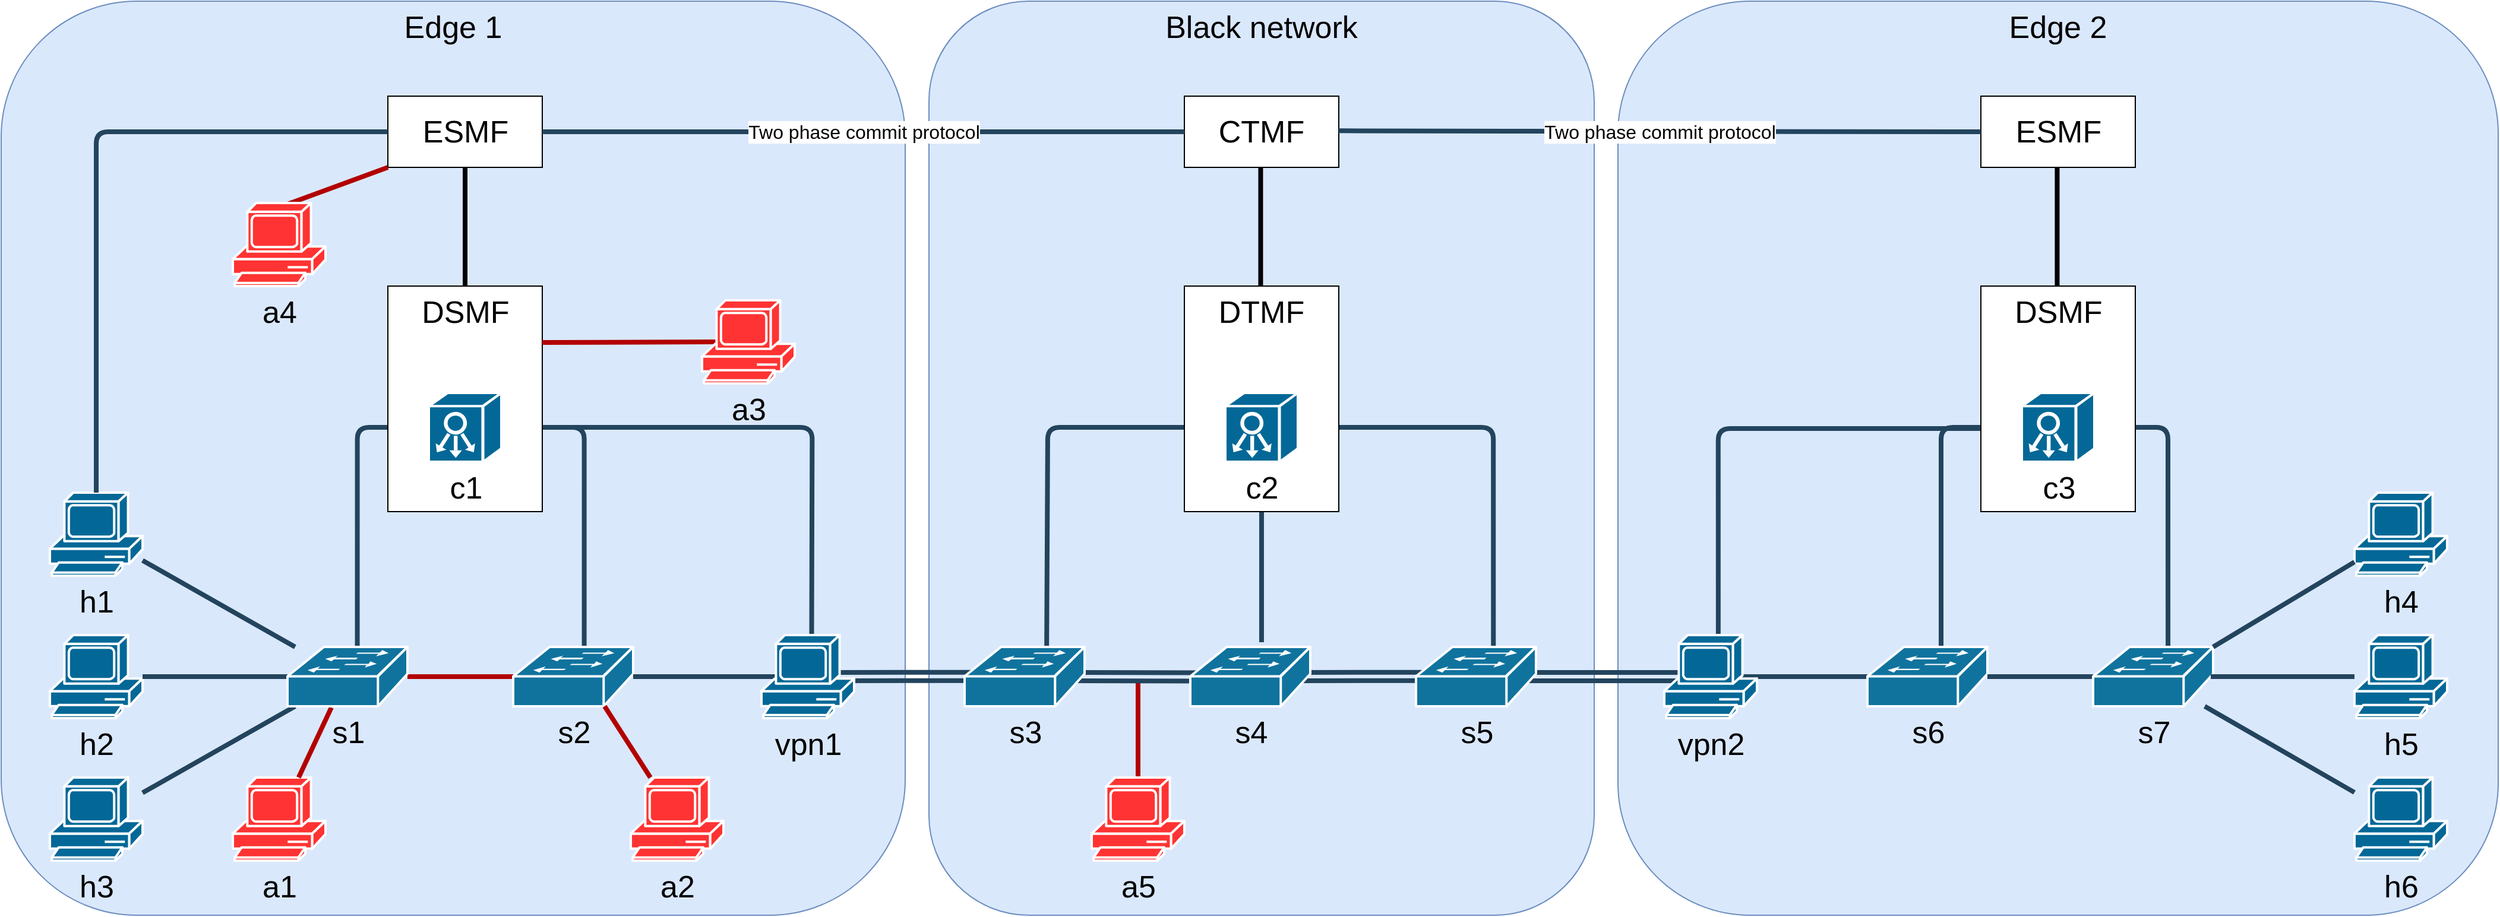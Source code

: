 <mxfile version="20.5.3" type="embed"><diagram id="6a731a19-8d31-9384-78a2-239565b7b9f0" name="Page-1"><mxGraphModel dx="2380" dy="1530" grid="1" gridSize="10" guides="1" tooltips="1" connect="1" arrows="1" fold="1" page="1" pageScale="1" pageWidth="827" pageHeight="1169" background="none" math="0" shadow="0"><root><mxCell id="0"/><mxCell id="1" parent="0"/><mxCell id="eoMGSKBOUgeIE6Lk5qr4-2287" value="Edge 2" style="rounded=1;whiteSpace=wrap;html=1;fillColor=#dae8fc;strokeColor=#6c8ebf;fontSize=26;verticalAlign=top;" parent="1" vertex="1"><mxGeometry x="1541" y="180" width="741" height="770" as="geometry"/></mxCell><mxCell id="VIIdwyrcARPIxDZz3K_W-2183" style="edgeStyle=orthogonalEdgeStyle;rounded=0;orthogonalLoop=1;jettySize=auto;html=1;exitX=0.5;exitY=0;exitDx=0;exitDy=0;exitPerimeter=0;entryX=0.5;entryY=1;entryDx=0;entryDy=0;endArrow=none;endFill=0;strokeWidth=4;" parent="1" edge="1"><mxGeometry relative="1" as="geometry"><mxPoint x="1910.73" y="510" as="sourcePoint"/><mxPoint x="1910.73" y="320" as="targetPoint"/></mxGeometry></mxCell><mxCell id="eoMGSKBOUgeIE6Lk5qr4-2299" style="edgeStyle=orthogonalEdgeStyle;rounded=1;html=1;strokeColor=#23445D;endArrow=none;endFill=0;strokeWidth=4;exitX=0.624;exitY=-0.006;exitDx=0;exitDy=0;exitPerimeter=0;" parent="1" source="eoMGSKBOUgeIE6Lk5qr4-2272" target="VIIdwyrcARPIxDZz3K_W-2173" edge="1"><mxGeometry relative="1" as="geometry"><mxPoint x="891" y="839" as="sourcePoint"/><mxPoint x="802" y="839" as="targetPoint"/><Array as="points"><mxPoint x="2004" y="539"/></Array></mxGeometry></mxCell><mxCell id="eoMGSKBOUgeIE6Lk5qr4-2298" style="edgeStyle=orthogonalEdgeStyle;rounded=1;html=1;strokeColor=#23445D;endArrow=none;endFill=0;strokeWidth=4;exitX=0.614;exitY=0.007;exitDx=0;exitDy=0;exitPerimeter=0;" parent="1" source="eoMGSKBOUgeIE6Lk5qr4-2270" target="VIIdwyrcARPIxDZz3K_W-2173" edge="1"><mxGeometry relative="1" as="geometry"><mxPoint x="1700" y="1022" as="sourcePoint"/><mxPoint x="1262" y="1021" as="targetPoint"/><Array as="points"><mxPoint x="1813" y="539"/></Array></mxGeometry></mxCell><mxCell id="eoMGSKBOUgeIE6Lk5qr4-2297" style="edgeStyle=orthogonalEdgeStyle;rounded=1;html=1;strokeColor=#23445D;endArrow=none;endFill=0;strokeWidth=4;exitX=0.638;exitY=-0.02;exitDx=0;exitDy=0;exitPerimeter=0;entryX=0;entryY=0.5;entryDx=0;entryDy=0;entryPerimeter=0;" parent="1" target="VIIdwyrcARPIxDZz3K_W-2173" edge="1"><mxGeometry relative="1" as="geometry"><mxPoint x="1625.438" y="723" as="sourcePoint"/><mxPoint x="1262" y="1021" as="targetPoint"/><Array as="points"><mxPoint x="1625" y="540"/></Array></mxGeometry></mxCell><mxCell id="2179" value="&lt;font style=&quot;font-size: 26px;&quot;&gt;DSMF&lt;/font&gt;" style="rounded=0;whiteSpace=wrap;html=1;verticalAlign=top;" parent="1" vertex="1"><mxGeometry x="1846.5" y="420" width="130" height="190" as="geometry"/></mxCell><mxCell id="eoMGSKBOUgeIE6Lk5qr4-2288" value="Black network" style="rounded=1;whiteSpace=wrap;html=1;fillColor=#dae8fc;strokeColor=#6c8ebf;fontSize=26;verticalAlign=top;" parent="1" vertex="1"><mxGeometry x="961" y="180" width="560" height="770" as="geometry"/></mxCell><mxCell id="eoMGSKBOUgeIE6Lk5qr4-2296" style="edgeStyle=orthogonalEdgeStyle;rounded=1;html=1;strokeColor=#23445D;endArrow=none;endFill=0;strokeWidth=4;entryX=0.594;entryY=-0.08;entryDx=0;entryDy=0;entryPerimeter=0;" parent="1" target="eoMGSKBOUgeIE6Lk5qr4-2264" edge="1"><mxGeometry relative="1" as="geometry"><mxPoint x="1241" y="600" as="sourcePoint"/><mxPoint x="1272" y="720" as="targetPoint"/><Array as="points"><mxPoint x="1241" y="650"/><mxPoint x="1241" y="650"/></Array></mxGeometry></mxCell><mxCell id="eoMGSKBOUgeIE6Lk5qr4-2295" style="edgeStyle=orthogonalEdgeStyle;rounded=1;html=1;strokeColor=#23445D;endArrow=none;endFill=0;strokeWidth=4;exitX=1;exitY=0.5;exitDx=0;exitDy=0;exitPerimeter=0;entryX=0.645;entryY=0.009;entryDx=0;entryDy=0;entryPerimeter=0;" parent="1" source="VIIdwyrcARPIxDZz3K_W-2172" target="eoMGSKBOUgeIE6Lk5qr4-2266" edge="1"><mxGeometry relative="1" as="geometry"><mxPoint x="1262" y="1021" as="sourcePoint"/><mxPoint x="762" y="799" as="targetPoint"/></mxGeometry></mxCell><mxCell id="eoMGSKBOUgeIE6Lk5qr4-2294" style="edgeStyle=orthogonalEdgeStyle;rounded=1;html=1;strokeColor=#23445D;endArrow=none;endFill=0;strokeWidth=4;entryX=0;entryY=0.5;entryDx=0;entryDy=0;entryPerimeter=0;exitX=0.684;exitY=0.019;exitDx=0;exitDy=0;exitPerimeter=0;" parent="1" source="eoMGSKBOUgeIE6Lk5qr4-2262" target="VIIdwyrcARPIxDZz3K_W-2172" edge="1"><mxGeometry relative="1" as="geometry"><mxPoint x="1061" y="720" as="sourcePoint"/><mxPoint x="752" y="789" as="targetPoint"/><Array as="points"><mxPoint x="1060" y="720"/><mxPoint x="1061" y="720"/><mxPoint x="1061" y="539"/></Array></mxGeometry></mxCell><mxCell id="VIIdwyrcARPIxDZz3K_W-2182" style="edgeStyle=orthogonalEdgeStyle;rounded=0;orthogonalLoop=1;jettySize=auto;html=1;exitX=0.5;exitY=0;exitDx=0;exitDy=0;exitPerimeter=0;entryX=0.5;entryY=1;entryDx=0;entryDy=0;endArrow=none;endFill=0;strokeWidth=4;" parent="1" edge="1"><mxGeometry relative="1" as="geometry"><mxPoint x="1240.23" y="510" as="sourcePoint"/><mxPoint x="1240.23" y="320" as="targetPoint"/></mxGeometry></mxCell><mxCell id="2178" value="&lt;font style=&quot;font-size: 26px;&quot;&gt;DTMF&lt;/font&gt;" style="rounded=0;whiteSpace=wrap;html=1;verticalAlign=top;" parent="1" vertex="1"><mxGeometry x="1176" y="420" width="130" height="190" as="geometry"/></mxCell><mxCell id="eoMGSKBOUgeIE6Lk5qr4-2286" value="&lt;font style=&quot;font-size: 26px;&quot;&gt;Edge 1&lt;br&gt;&lt;/font&gt;" style="rounded=1;whiteSpace=wrap;html=1;fillColor=#dae8fc;strokeColor=#6c8ebf;verticalAlign=top;" parent="1" vertex="1"><mxGeometry x="180" y="180" width="761" height="770" as="geometry"/></mxCell><mxCell id="eoMGSKBOUgeIE6Lk5qr4-2292" style="edgeStyle=orthogonalEdgeStyle;rounded=1;html=1;strokeColor=#23445D;endArrow=none;endFill=0;strokeWidth=4;exitX=0.592;exitY=0.056;exitDx=0;exitDy=0;exitPerimeter=0;entryX=1;entryY=0.5;entryDx=0;entryDy=0;entryPerimeter=0;" parent="1" source="eoMGSKBOUgeIE6Lk5qr4-2258" target="VIIdwyrcARPIxDZz3K_W-2174" edge="1"><mxGeometry relative="1" as="geometry"><mxPoint x="821" y="769" as="sourcePoint"/><mxPoint x="732" y="769" as="targetPoint"/><Array as="points"><mxPoint x="671" y="539"/></Array></mxGeometry></mxCell><mxCell id="eoMGSKBOUgeIE6Lk5qr4-2293" style="edgeStyle=orthogonalEdgeStyle;rounded=1;html=1;strokeColor=#23445D;endArrow=none;endFill=0;strokeWidth=4;entryX=0.606;entryY=0.075;entryDx=0;entryDy=0;entryPerimeter=0;exitX=1;exitY=0.5;exitDx=0;exitDy=0;exitPerimeter=0;" parent="1" source="VIIdwyrcARPIxDZz3K_W-2174" edge="1"><mxGeometry relative="1" as="geometry"><mxPoint x="831" y="779" as="sourcePoint"/><mxPoint x="862.206" y="727.75" as="targetPoint"/></mxGeometry></mxCell><mxCell id="eoMGSKBOUgeIE6Lk5qr4-2291" style="edgeStyle=orthogonalEdgeStyle;rounded=1;html=1;strokeColor=#23445D;endArrow=none;endFill=0;strokeWidth=4;exitX=0;exitY=0.5;exitDx=0;exitDy=0;exitPerimeter=0;entryX=0.582;entryY=0.05;entryDx=0;entryDy=0;entryPerimeter=0;" parent="1" source="VIIdwyrcARPIxDZz3K_W-2174" target="2114" edge="1"><mxGeometry relative="1" as="geometry"><mxPoint x="760" y="982" as="sourcePoint"/><mxPoint x="671" y="982" as="targetPoint"/></mxGeometry></mxCell><mxCell id="VIIdwyrcARPIxDZz3K_W-2181" style="edgeStyle=orthogonalEdgeStyle;rounded=0;orthogonalLoop=1;jettySize=auto;html=1;exitX=0.5;exitY=0;exitDx=0;exitDy=0;exitPerimeter=0;entryX=0.5;entryY=1;entryDx=0;entryDy=0;endArrow=none;endFill=0;strokeWidth=4;" parent="1" source="VIIdwyrcARPIxDZz3K_W-2174" target="eoMGSKBOUgeIE6Lk5qr4-2326" edge="1"><mxGeometry relative="1" as="geometry"/></mxCell><mxCell id="2177" value="&lt;font style=&quot;font-size: 26px;&quot;&gt;DSMF&lt;/font&gt;" style="rounded=0;whiteSpace=wrap;html=1;verticalAlign=top;" parent="1" vertex="1"><mxGeometry x="505.5" y="420" width="130" height="190" as="geometry"/></mxCell><mxCell id="2172" style="edgeStyle=none;rounded=1;html=1;strokeColor=#B20000;endArrow=none;endFill=0;strokeWidth=4" parent="1" target="2114" edge="1"><mxGeometry relative="1" as="geometry"><mxPoint x="611" y="749" as="sourcePoint"/></mxGeometry></mxCell><mxCell id="eoMGSKBOUgeIE6Lk5qr4-2258" value="s2" style="shape=mxgraph.cisco.switches.workgroup_switch;html=1;dashed=0;fillColor=#10739E;strokeColor=#ffffff;strokeWidth=2;verticalLabelPosition=bottom;verticalAlign=top;fontFamily=Helvetica;fontSize=26;fontColor=#000000;" parent="1" vertex="1"><mxGeometry x="611" y="724" width="101" height="50" as="geometry"/></mxCell><mxCell id="eoMGSKBOUgeIE6Lk5qr4-2259" style="edgeStyle=none;rounded=1;html=1;strokeColor=#23445D;endArrow=none;endFill=0;strokeWidth=4;exitX=0.16;exitY=0.5;exitDx=0;exitDy=0;exitPerimeter=0;" parent="1" source="2173" target="eoMGSKBOUgeIE6Lk5qr4-2258" edge="1"><mxGeometry relative="1" as="geometry"><mxPoint x="801" y="749" as="sourcePoint"/></mxGeometry></mxCell><mxCell id="eoMGSKBOUgeIE6Lk5qr4-2261" style="edgeStyle=none;rounded=1;html=1;strokeColor=#23445D;endArrow=none;endFill=0;strokeWidth=4;entryX=0.83;entryY=0.5;entryDx=0;entryDy=0;entryPerimeter=0;shape=link;exitX=0.103;exitY=0.497;exitDx=0;exitDy=0;exitPerimeter=0;" parent="1" source="eoMGSKBOUgeIE6Lk5qr4-2262" target="2173" edge="1"><mxGeometry relative="1" as="geometry"><mxPoint x="991" y="749" as="sourcePoint"/><mxPoint x="902" y="749" as="targetPoint"/></mxGeometry></mxCell><mxCell id="eoMGSKBOUgeIE6Lk5qr4-2265" style="edgeStyle=none;rounded=1;html=1;strokeColor=#23445D;endArrow=none;endFill=0;strokeWidth=4;shape=link;exitX=0.16;exitY=0.497;exitDx=0;exitDy=0;exitPerimeter=0;" parent="1" source="eoMGSKBOUgeIE6Lk5qr4-2266" edge="1"><mxGeometry relative="1" as="geometry"><mxPoint x="1361" y="749" as="sourcePoint"/><mxPoint x="1272" y="749" as="targetPoint"/></mxGeometry></mxCell><mxCell id="eoMGSKBOUgeIE6Lk5qr4-2267" style="edgeStyle=none;rounded=1;html=1;strokeColor=#23445D;endArrow=none;endFill=0;strokeWidth=4;exitX=0.16;exitY=0.5;exitDx=0;exitDy=0;exitPerimeter=0;shape=link;" parent="1" source="2176" edge="1"><mxGeometry relative="1" as="geometry"><mxPoint x="1581.48" y="749" as="sourcePoint"/><mxPoint x="1461" y="749" as="targetPoint"/></mxGeometry></mxCell><mxCell id="eoMGSKBOUgeIE6Lk5qr4-2266" value="s5" style="shape=mxgraph.cisco.switches.workgroup_switch;html=1;dashed=0;fillColor=#10739E;strokeColor=#ffffff;strokeWidth=2;verticalLabelPosition=bottom;verticalAlign=top;fontFamily=Helvetica;fontSize=26;fontColor=#000000;" parent="1" vertex="1"><mxGeometry x="1371" y="724" width="101" height="50" as="geometry"/></mxCell><mxCell id="eoMGSKBOUgeIE6Lk5qr4-2269" style="edgeStyle=none;rounded=1;html=1;strokeColor=#23445D;endArrow=none;endFill=0;strokeWidth=4;entryX=0.83;entryY=0.5;entryDx=0;entryDy=0;entryPerimeter=0;" parent="1" target="2176" edge="1"><mxGeometry relative="1" as="geometry"><mxPoint x="1751" y="749" as="sourcePoint"/><mxPoint x="1662" y="749" as="targetPoint"/></mxGeometry></mxCell><mxCell id="eoMGSKBOUgeIE6Lk5qr4-2270" value="s6" style="shape=mxgraph.cisco.switches.workgroup_switch;html=1;dashed=0;fillColor=#10739E;strokeColor=#ffffff;strokeWidth=2;verticalLabelPosition=bottom;verticalAlign=top;fontFamily=Helvetica;fontSize=26;fontColor=#000000;" parent="1" vertex="1"><mxGeometry x="1751" y="724" width="101" height="50" as="geometry"/></mxCell><mxCell id="eoMGSKBOUgeIE6Lk5qr4-2271" style="edgeStyle=none;rounded=1;html=1;strokeColor=#23445D;endArrow=none;endFill=0;strokeWidth=4" parent="1" target="eoMGSKBOUgeIE6Lk5qr4-2270" edge="1"><mxGeometry relative="1" as="geometry"><mxPoint x="1941" y="749" as="sourcePoint"/></mxGeometry></mxCell><mxCell id="eoMGSKBOUgeIE6Lk5qr4-2272" value="s7" style="shape=mxgraph.cisco.switches.workgroup_switch;html=1;dashed=0;fillColor=#10739E;strokeColor=#ffffff;strokeWidth=2;verticalLabelPosition=bottom;verticalAlign=top;fontFamily=Helvetica;fontSize=26;fontColor=#000000;" parent="1" vertex="1"><mxGeometry x="1941" y="724" width="101" height="50" as="geometry"/></mxCell><mxCell id="eoMGSKBOUgeIE6Lk5qr4-2274" value="h1" style="shape=mxgraph.cisco.computers_and_peripherals.pc;sketch=0;html=1;pointerEvents=1;dashed=0;fillColor=#036897;strokeColor=#ffffff;strokeWidth=2;verticalLabelPosition=bottom;verticalAlign=top;align=center;outlineConnect=0;fontColor=#000000;fontSize=26;" parent="1" vertex="1"><mxGeometry x="221" y="594" width="78" height="70" as="geometry"/></mxCell><mxCell id="eoMGSKBOUgeIE6Lk5qr4-2275" value="h2" style="shape=mxgraph.cisco.computers_and_peripherals.pc;sketch=0;html=1;pointerEvents=1;dashed=0;fillColor=#036897;strokeColor=#ffffff;strokeWidth=2;verticalLabelPosition=bottom;verticalAlign=top;align=center;outlineConnect=0;fontColor=#000000;fontSize=26;" parent="1" vertex="1"><mxGeometry x="221" y="714" width="78" height="70" as="geometry"/></mxCell><mxCell id="eoMGSKBOUgeIE6Lk5qr4-2276" value="h3" style="shape=mxgraph.cisco.computers_and_peripherals.pc;sketch=0;html=1;pointerEvents=1;dashed=0;fillColor=#036897;strokeColor=#ffffff;strokeWidth=2;verticalLabelPosition=bottom;verticalAlign=top;align=center;outlineConnect=0;fontColor=#000000;fontSize=26;" parent="1" vertex="1"><mxGeometry x="221" y="834" width="78" height="70" as="geometry"/></mxCell><mxCell id="eoMGSKBOUgeIE6Lk5qr4-2277" style="edgeStyle=none;rounded=1;html=1;strokeColor=#23445D;endArrow=none;endFill=0;strokeWidth=4;exitX=0;exitY=0.5;exitDx=0;exitDy=0;exitPerimeter=0;" parent="1" source="2114" target="eoMGSKBOUgeIE6Lk5qr4-2275" edge="1"><mxGeometry relative="1" as="geometry"><mxPoint x="421" y="748.5" as="sourcePoint"/><mxPoint x="332" y="748.5" as="targetPoint"/></mxGeometry></mxCell><mxCell id="eoMGSKBOUgeIE6Lk5qr4-2278" style="edgeStyle=none;rounded=1;html=1;strokeColor=#23445D;endArrow=none;endFill=0;strokeWidth=4" parent="1" source="2114" target="eoMGSKBOUgeIE6Lk5qr4-2274" edge="1"><mxGeometry relative="1" as="geometry"><mxPoint x="390" y="628.5" as="sourcePoint"/><mxPoint x="311" y="644" as="targetPoint"/></mxGeometry></mxCell><mxCell id="eoMGSKBOUgeIE6Lk5qr4-2279" style="edgeStyle=none;rounded=1;html=1;strokeColor=#23445D;endArrow=none;endFill=0;strokeWidth=4" parent="1" source="2114" target="eoMGSKBOUgeIE6Lk5qr4-2276" edge="1"><mxGeometry relative="1" as="geometry"><mxPoint x="641" y="779" as="sourcePoint"/><mxPoint x="552" y="779" as="targetPoint"/></mxGeometry></mxCell><mxCell id="eoMGSKBOUgeIE6Lk5qr4-2280" value="h4" style="shape=mxgraph.cisco.computers_and_peripherals.pc;sketch=0;html=1;pointerEvents=1;dashed=0;fillColor=#036897;strokeColor=#ffffff;strokeWidth=2;verticalLabelPosition=bottom;verticalAlign=top;align=center;outlineConnect=0;fontColor=#000000;fontSize=26;" parent="1" vertex="1"><mxGeometry x="2161" y="594" width="78" height="70" as="geometry"/></mxCell><mxCell id="eoMGSKBOUgeIE6Lk5qr4-2281" value="h5" style="shape=mxgraph.cisco.computers_and_peripherals.pc;sketch=0;html=1;pointerEvents=1;dashed=0;fillColor=#036897;strokeColor=#ffffff;strokeWidth=2;verticalLabelPosition=bottom;verticalAlign=top;align=center;outlineConnect=0;fontColor=#000000;fontSize=26;" parent="1" vertex="1"><mxGeometry x="2161" y="714" width="78" height="70" as="geometry"/></mxCell><mxCell id="eoMGSKBOUgeIE6Lk5qr4-2282" value="h6" style="shape=mxgraph.cisco.computers_and_peripherals.pc;sketch=0;html=1;pointerEvents=1;dashed=0;fillColor=#036897;strokeColor=#ffffff;strokeWidth=2;verticalLabelPosition=bottom;verticalAlign=top;align=center;outlineConnect=0;fontColor=#000000;fontSize=26;" parent="1" vertex="1"><mxGeometry x="2161" y="834" width="78" height="70" as="geometry"/></mxCell><mxCell id="eoMGSKBOUgeIE6Lk5qr4-2283" style="edgeStyle=none;rounded=1;html=1;strokeColor=#23445D;endArrow=none;endFill=0;strokeWidth=4;exitX=0.98;exitY=0.5;exitDx=0;exitDy=0;exitPerimeter=0;" parent="1" source="eoMGSKBOUgeIE6Lk5qr4-2272" target="eoMGSKBOUgeIE6Lk5qr4-2281" edge="1"><mxGeometry relative="1" as="geometry"><mxPoint x="2361" y="749" as="sourcePoint"/><mxPoint x="2272" y="748.5" as="targetPoint"/></mxGeometry></mxCell><mxCell id="eoMGSKBOUgeIE6Lk5qr4-2284" style="edgeStyle=none;rounded=1;html=1;strokeColor=#23445D;endArrow=none;endFill=0;strokeWidth=4;exitX=1;exitY=0;exitDx=0;exitDy=0;exitPerimeter=0;" parent="1" source="eoMGSKBOUgeIE6Lk5qr4-2272" target="eoMGSKBOUgeIE6Lk5qr4-2280" edge="1"><mxGeometry relative="1" as="geometry"><mxPoint x="2367" y="724" as="sourcePoint"/><mxPoint x="2251" y="644" as="targetPoint"/></mxGeometry></mxCell><mxCell id="eoMGSKBOUgeIE6Lk5qr4-2285" style="edgeStyle=none;rounded=1;html=1;strokeColor=#23445D;endArrow=none;endFill=0;strokeWidth=4;" parent="1" source="eoMGSKBOUgeIE6Lk5qr4-2272" target="eoMGSKBOUgeIE6Lk5qr4-2282" edge="1"><mxGeometry relative="1" as="geometry"><mxPoint x="2351" y="774" as="sourcePoint"/><mxPoint x="2492" y="779" as="targetPoint"/></mxGeometry></mxCell><mxCell id="eoMGSKBOUgeIE6Lk5qr4-2326" value="&lt;font style=&quot;font-size: 26px;&quot;&gt;ESMF&lt;/font&gt;" style="rounded=0;whiteSpace=wrap;html=1;" parent="1" vertex="1"><mxGeometry x="505.5" y="260" width="130" height="60" as="geometry"/></mxCell><mxCell id="eoMGSKBOUgeIE6Lk5qr4-2328" style="edgeStyle=orthogonalEdgeStyle;rounded=1;html=1;strokeColor=#23445D;endArrow=none;endFill=0;strokeWidth=4;" parent="1" source="eoMGSKBOUgeIE6Lk5qr4-2326" target="eoMGSKBOUgeIE6Lk5qr4-2274" edge="1"><mxGeometry relative="1" as="geometry"><mxPoint x="399" y="655.5" as="sourcePoint"/><mxPoint x="271" y="582.5" as="targetPoint"/></mxGeometry></mxCell><mxCell id="VIIdwyrcARPIxDZz3K_W-2173" value="c3" style="shape=mxgraph.cisco.controllers_and_modules.system_controller;sketch=0;html=1;pointerEvents=1;dashed=0;fillColor=#036897;strokeColor=#ffffff;strokeWidth=2;verticalLabelPosition=bottom;verticalAlign=top;align=center;outlineConnect=0;fontSize=26;" parent="1" vertex="1"><mxGeometry x="1881" y="510" width="61" height="58" as="geometry"/></mxCell><mxCell id="VIIdwyrcARPIxDZz3K_W-2174" value="c1" style="shape=mxgraph.cisco.controllers_and_modules.system_controller;sketch=0;html=1;pointerEvents=1;dashed=0;fillColor=#036897;strokeColor=#ffffff;strokeWidth=2;verticalLabelPosition=bottom;verticalAlign=top;align=center;outlineConnect=0;fontSize=26;" parent="1" vertex="1"><mxGeometry x="540" y="510" width="61" height="58" as="geometry"/></mxCell><mxCell id="VIIdwyrcARPIxDZz3K_W-2176" value="&lt;font style=&quot;font-size: 26px;&quot;&gt;ESMF&lt;/font&gt;" style="rounded=0;whiteSpace=wrap;html=1;" parent="1" vertex="1"><mxGeometry x="1846.5" y="260" width="130" height="60" as="geometry"/></mxCell><mxCell id="VIIdwyrcARPIxDZz3K_W-2177" value="&lt;font style=&quot;font-size: 26px;&quot;&gt;CTMF&lt;/font&gt;" style="rounded=0;whiteSpace=wrap;html=1;" parent="1" vertex="1"><mxGeometry x="1176" y="260" width="130" height="60" as="geometry"/></mxCell><mxCell id="VIIdwyrcARPIxDZz3K_W-2178" value="Two phase commit protocol" style="edgeStyle=orthogonalEdgeStyle;rounded=1;html=1;strokeColor=#23445D;endArrow=none;endFill=0;strokeWidth=4;exitX=1;exitY=0.5;exitDx=0;exitDy=0;entryX=0;entryY=0.5;entryDx=0;entryDy=0;fontSize=16;" parent="1" source="eoMGSKBOUgeIE6Lk5qr4-2326" target="VIIdwyrcARPIxDZz3K_W-2177" edge="1"><mxGeometry relative="1" as="geometry"><mxPoint x="500" y="300" as="sourcePoint"/><mxPoint x="270" y="604" as="targetPoint"/></mxGeometry></mxCell><mxCell id="VIIdwyrcARPIxDZz3K_W-2179" value="Two phase commit protocol" style="edgeStyle=orthogonalEdgeStyle;rounded=1;html=1;strokeColor=#23445D;endArrow=none;endFill=0;strokeWidth=4;exitX=1;exitY=0.5;exitDx=0;exitDy=0;fontSize=16;" parent="1" target="VIIdwyrcARPIxDZz3K_W-2176" edge="1"><mxGeometry relative="1" as="geometry"><mxPoint x="1306" y="289.17" as="sourcePoint"/><mxPoint x="1781" y="290" as="targetPoint"/></mxGeometry></mxCell><mxCell id="VIIdwyrcARPIxDZz3K_W-2172" value="c2" style="shape=mxgraph.cisco.controllers_and_modules.system_controller;sketch=0;html=1;pointerEvents=1;dashed=0;fillColor=#036897;strokeColor=#ffffff;strokeWidth=2;verticalLabelPosition=bottom;verticalAlign=top;align=center;outlineConnect=0;fontSize=26;" parent="1" vertex="1"><mxGeometry x="1210.5" y="510" width="61" height="58" as="geometry"/></mxCell><mxCell id="2173" value="vpn1" style="shape=mxgraph.cisco.computers_and_peripherals.pc;sketch=0;html=1;pointerEvents=1;dashed=0;fillColor=#036897;strokeColor=#ffffff;strokeWidth=2;verticalLabelPosition=bottom;verticalAlign=top;align=center;outlineConnect=0;fontColor=#000000;fontSize=26;" parent="1" vertex="1"><mxGeometry x="820" y="714" width="78" height="70" as="geometry"/></mxCell><mxCell id="2176" value="vpn2" style="shape=mxgraph.cisco.computers_and_peripherals.pc;sketch=0;html=1;pointerEvents=1;dashed=0;fillColor=#036897;strokeColor=#ffffff;strokeWidth=2;verticalLabelPosition=bottom;verticalAlign=top;align=center;outlineConnect=0;fontColor=#000000;fontSize=26;" parent="1" vertex="1"><mxGeometry x="1580" y="714" width="78" height="70" as="geometry"/></mxCell><mxCell id="2180" value="a1" style="shape=mxgraph.cisco.computers_and_peripherals.pc;sketch=0;html=1;pointerEvents=1;dashed=0;fillColor=#FF3333;strokeColor=#FFFFFF;strokeWidth=2;verticalLabelPosition=bottom;verticalAlign=top;align=center;outlineConnect=0;fontSize=26;fontColor=#000000;" parent="1" vertex="1"><mxGeometry x="375" y="834" width="78" height="70" as="geometry"/></mxCell><mxCell id="2181" value="a2" style="shape=mxgraph.cisco.computers_and_peripherals.pc;sketch=0;html=1;pointerEvents=1;dashed=0;fillColor=#FF3333;strokeColor=#ffffff;strokeWidth=2;verticalLabelPosition=bottom;verticalAlign=top;align=center;outlineConnect=0;fontColor=#000000;fontSize=26;" parent="1" vertex="1"><mxGeometry x="710" y="834" width="78" height="70" as="geometry"/></mxCell><mxCell id="2182" style="edgeStyle=none;rounded=1;html=1;strokeColor=#B20000;endArrow=none;endFill=0;strokeWidth=4;entryX=0.366;entryY=1.02;entryDx=0;entryDy=0;entryPerimeter=0;fillColor=#e51400;" parent="1" source="2180" target="2114" edge="1"><mxGeometry relative="1" as="geometry"><mxPoint x="521.997" y="912.87" as="sourcePoint"/><mxPoint x="393.56" y="839.998" as="targetPoint"/></mxGeometry></mxCell><mxCell id="2185" style="edgeStyle=none;rounded=1;html=1;strokeColor=#B20000;endArrow=none;endFill=0;strokeWidth=4;entryX=0.762;entryY=1;entryDx=0;entryDy=0;entryPerimeter=0;fillColor=#e51400;" parent="1" source="2181" target="eoMGSKBOUgeIE6Lk5qr4-2258" edge="1"><mxGeometry relative="1" as="geometry"><mxPoint x="600.667" y="844" as="sourcePoint"/><mxPoint x="621" y="783" as="targetPoint"/></mxGeometry></mxCell><mxCell id="2189" style="edgeStyle=none;rounded=1;html=1;strokeColor=#B20000;endArrow=none;endFill=0;strokeWidth=4;entryX=0;entryY=1;entryDx=0;entryDy=0;fillColor=#e51400;exitX=0.59;exitY=0.014;exitDx=0;exitDy=0;exitPerimeter=0;" parent="1" source="2188" target="eoMGSKBOUgeIE6Lk5qr4-2326" edge="1"><mxGeometry relative="1" as="geometry"><mxPoint x="581.604" y="844" as="sourcePoint"/><mxPoint x="621" y="783" as="targetPoint"/></mxGeometry></mxCell><mxCell id="2188" value="a4" style="shape=mxgraph.cisco.computers_and_peripherals.pc;sketch=0;html=1;pointerEvents=1;dashed=0;fillColor=#FF3333;strokeColor=#ffffff;strokeWidth=2;verticalLabelPosition=bottom;verticalAlign=top;align=center;outlineConnect=0;fontColor=#000000;fontSize=26;" parent="1" vertex="1"><mxGeometry x="375" y="350" width="78" height="70" as="geometry"/></mxCell><mxCell id="2190" style="edgeStyle=none;rounded=1;html=1;strokeColor=#B20000;endArrow=none;endFill=0;strokeWidth=4;fillColor=#e51400;entryX=1;entryY=0.25;entryDx=0;entryDy=0;exitX=0.16;exitY=0.5;exitDx=0;exitDy=0;exitPerimeter=0;" parent="1" source="2187" target="2177" edge="1"><mxGeometry relative="1" as="geometry"><mxPoint x="591.604" y="854" as="sourcePoint"/><mxPoint x="631" y="793" as="targetPoint"/></mxGeometry></mxCell><mxCell id="2187" value="a3" style="shape=mxgraph.cisco.computers_and_peripherals.pc;sketch=0;html=1;pointerEvents=1;dashed=0;fillColor=#FF3333;strokeColor=#ffffff;strokeWidth=2;verticalLabelPosition=bottom;verticalAlign=top;align=center;outlineConnect=0;fontColor=#000000;fontSize=26;" parent="1" vertex="1"><mxGeometry x="770" y="432" width="78" height="70" as="geometry"/></mxCell><mxCell id="2192" style="edgeStyle=none;rounded=1;html=1;strokeColor=#B20000;endArrow=none;endFill=0;strokeWidth=4;fillColor=#e51400;entryX=0.5;entryY=0;entryDx=0;entryDy=0;entryPerimeter=0;" parent="1" edge="1"><mxGeometry relative="1" as="geometry"><mxPoint x="1137" y="751" as="sourcePoint"/><mxPoint x="1137" y="835" as="targetPoint"/></mxGeometry></mxCell><mxCell id="eoMGSKBOUgeIE6Lk5qr4-2263" style="edgeStyle=none;rounded=1;html=1;strokeColor=#23445D;endArrow=none;endFill=0;strokeWidth=4;shape=link;exitX=0.108;exitY=0.504;exitDx=0;exitDy=0;exitPerimeter=0;" parent="1" source="eoMGSKBOUgeIE6Lk5qr4-2264" edge="1"><mxGeometry relative="1" as="geometry"><mxPoint x="1182.1" y="748.85" as="sourcePoint"/><mxPoint x="1083" y="748.949" as="targetPoint"/></mxGeometry></mxCell><mxCell id="eoMGSKBOUgeIE6Lk5qr4-2262" value="s3" style="shape=mxgraph.cisco.switches.workgroup_switch;html=1;dashed=0;fillColor=#10739E;strokeColor=#ffffff;strokeWidth=2;verticalLabelPosition=bottom;verticalAlign=top;fontFamily=Helvetica;fontSize=26;fontColor=#000000;" parent="1" vertex="1"><mxGeometry x="991" y="724" width="101" height="50" as="geometry"/></mxCell><mxCell id="eoMGSKBOUgeIE6Lk5qr4-2264" value="s4" style="shape=mxgraph.cisco.switches.workgroup_switch;html=1;dashed=0;fillColor=#10739E;strokeColor=#ffffff;strokeWidth=2;verticalLabelPosition=bottom;verticalAlign=top;fontFamily=Helvetica;fontSize=26;fontColor=#000000;" parent="1" vertex="1"><mxGeometry x="1181" y="724" width="101" height="50" as="geometry"/></mxCell><mxCell id="2191" value="a5" style="shape=mxgraph.cisco.computers_and_peripherals.pc;sketch=0;html=1;pointerEvents=1;dashed=0;fillColor=#FF3333;strokeColor=#ffffff;strokeWidth=2;verticalLabelPosition=bottom;verticalAlign=top;align=center;outlineConnect=0;fontColor=#000000;fontSize=26;" parent="1" vertex="1"><mxGeometry x="1098" y="834" width="78" height="70" as="geometry"/></mxCell><mxCell id="2114" value="&lt;font color=&quot;#000000&quot;&gt;s1&lt;/font&gt;" style="shape=mxgraph.cisco.switches.workgroup_switch;html=1;dashed=0;fillColor=#10739E;strokeColor=#ffffff;strokeWidth=2;verticalLabelPosition=bottom;verticalAlign=top;fontFamily=Helvetica;fontSize=26;fontColor=#FFB366" parent="1" vertex="1"><mxGeometry x="421" y="724" width="101" height="50" as="geometry"/></mxCell></root></mxGraphModel></diagram></mxfile>